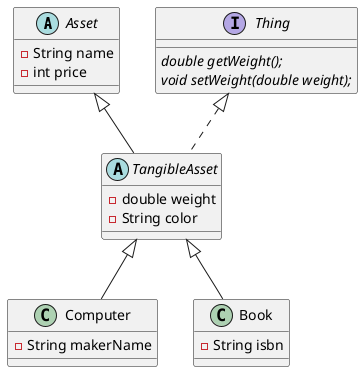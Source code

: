 @startuml
'https://plantuml.com/class-diagram

abstract class Asset{
- String name
- int price

}

interface Thing{
{abstract}double getWeight();
{abstract}void setWeight(double weight);

}

abstract class TangibleAsset extends Asset implements Thing{
- double weight
- String color

}

class Computer extends TangibleAsset{
- String makerName

}

class Book extends TangibleAsset{
- String isbn

}





@enduml